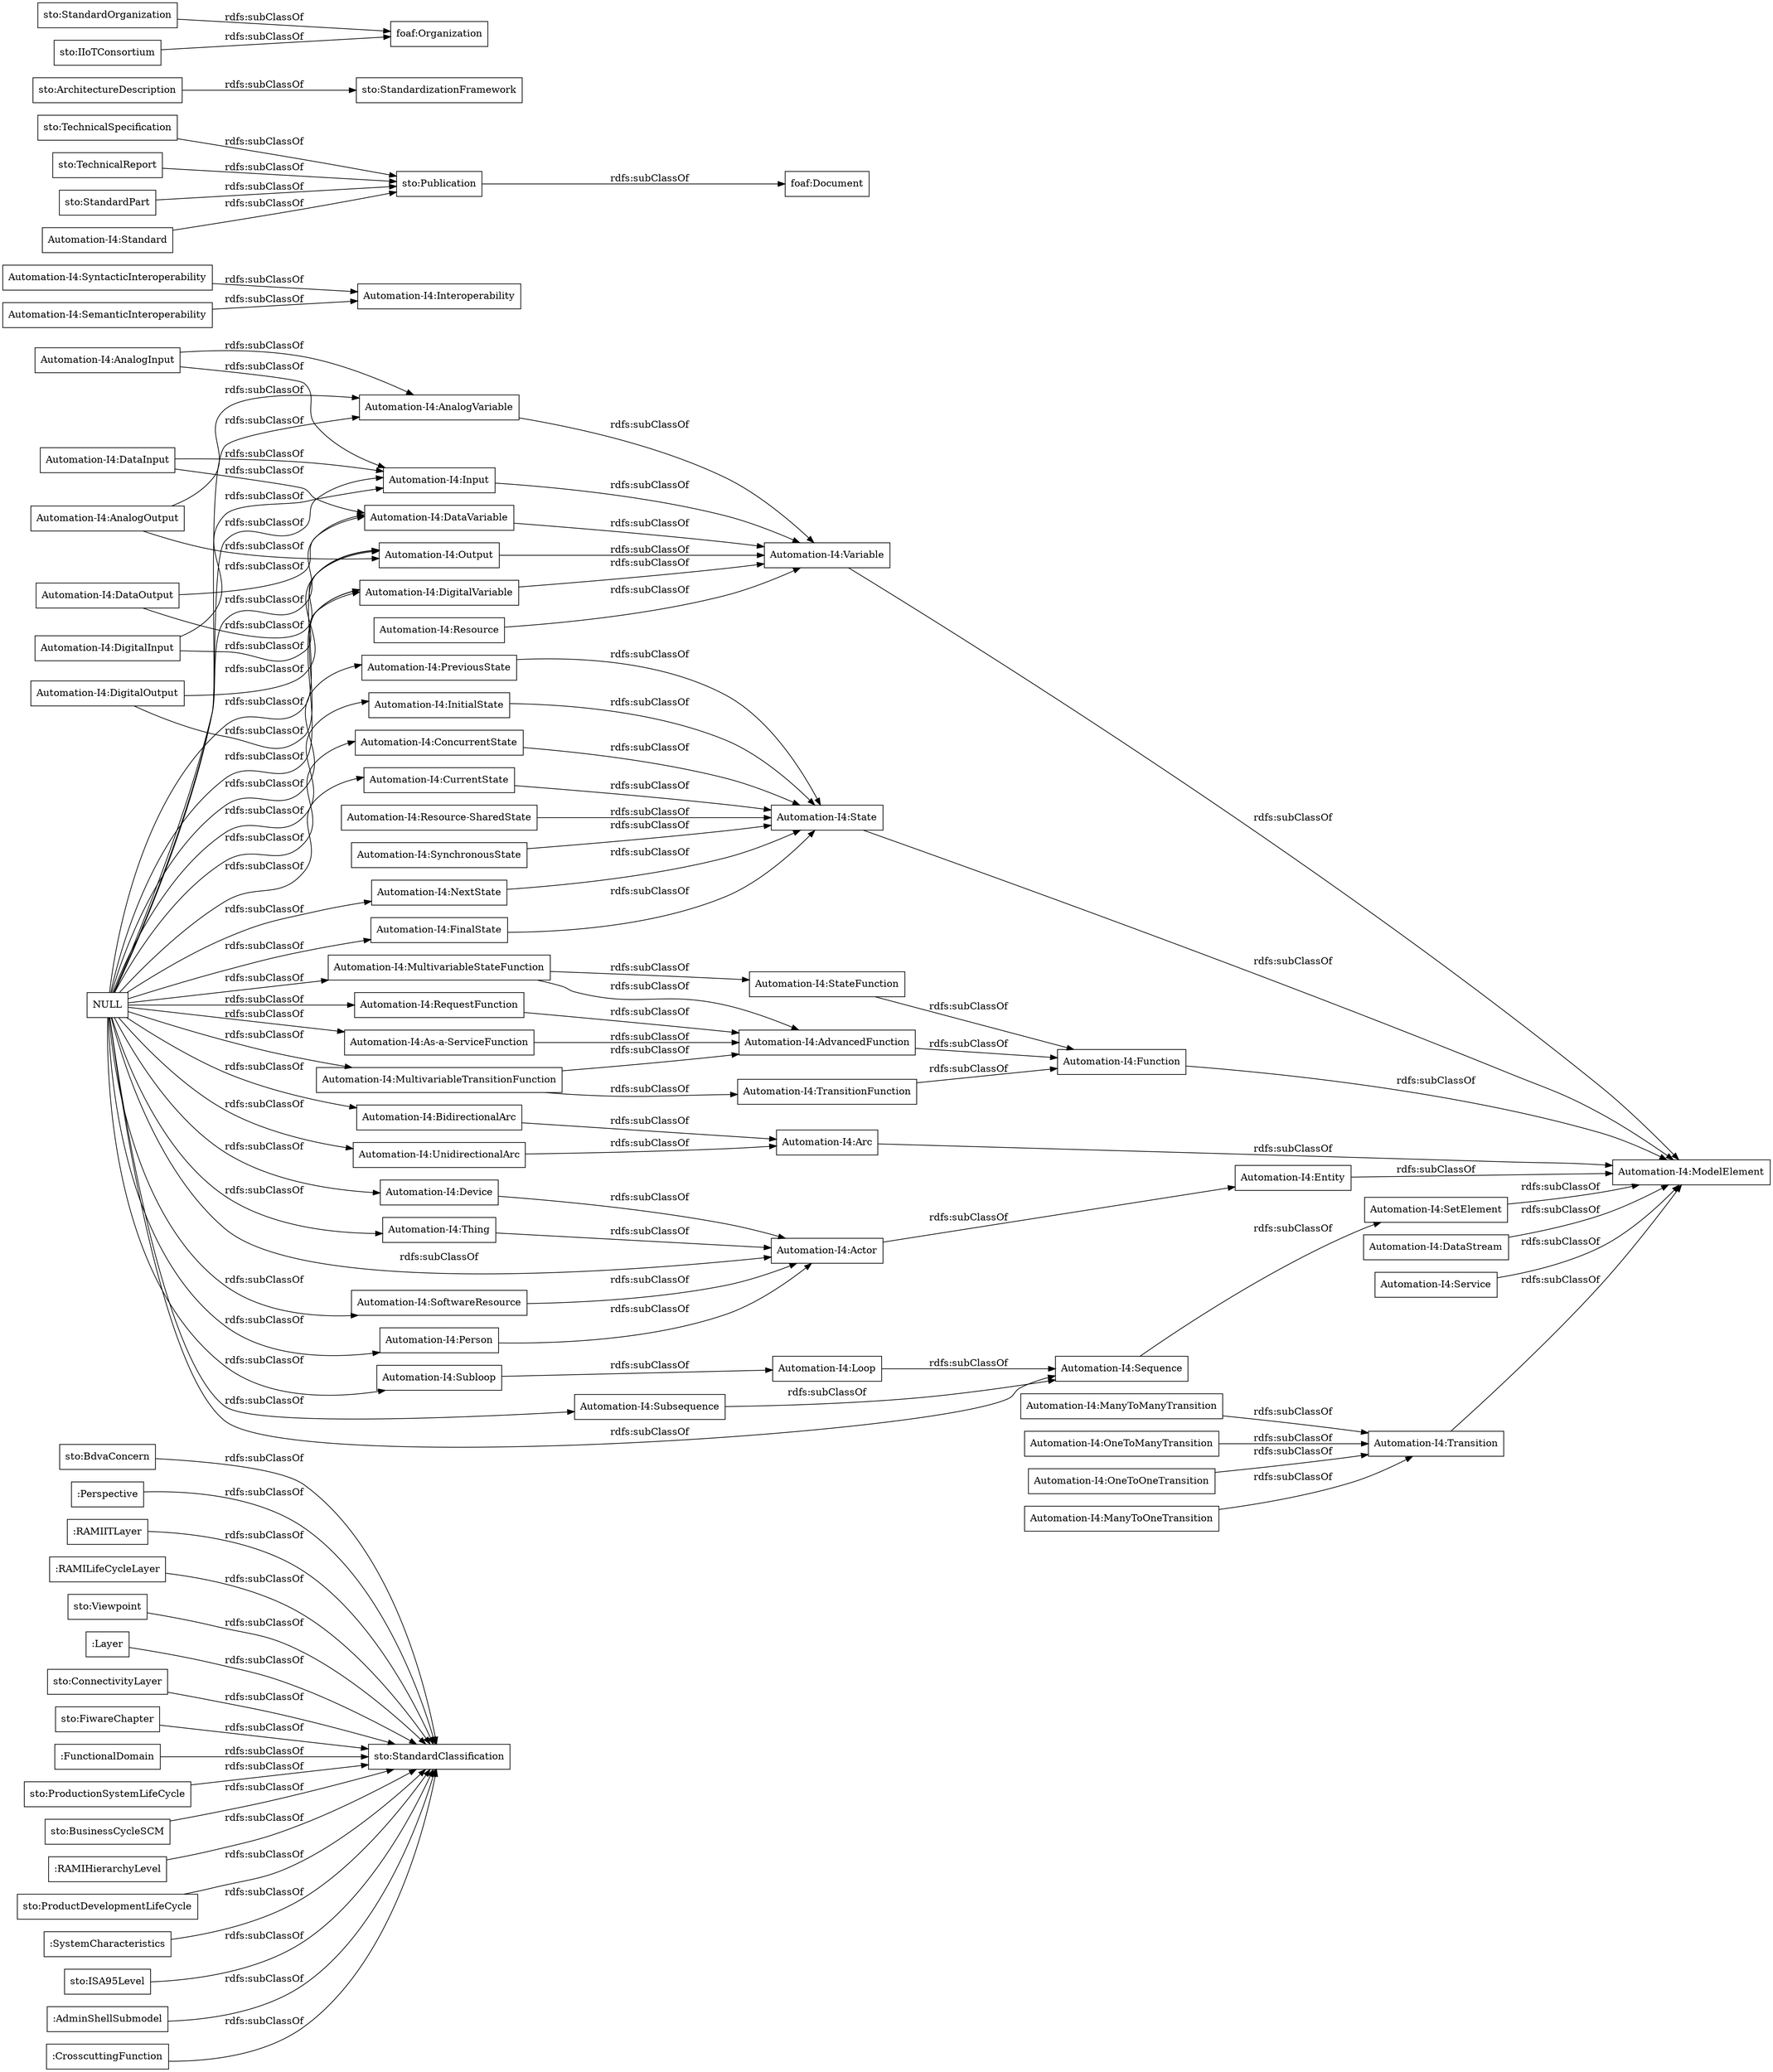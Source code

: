 digraph ar2dtool_diagram { 
rankdir=LR;
size="1000"
node [shape = rectangle, color="black"]; "sto:BdvaConcern" "Automation-I4:Thing" "Automation-I4:Subsequence" "Automation-I4:RequestFunction" "Automation-I4:DigitalVariable" "Automation-I4:DataVariable" "Automation-I4:TransitionFunction" "Automation-I4:SyntacticInteroperability" ":Perspective" "Automation-I4:OneToOneTransition" ":RAMIITLayer" "Automation-I4:Variable" "Automation-I4:DataOutput" "Automation-I4:Device" "Automation-I4:AdvancedFunction" "Automation-I4:AnalogVariable" "Automation-I4:Function" "Automation-I4:NextState" "Automation-I4:SynchronousState" ":RAMILifeCycleLayer" "Automation-I4:FinalState" "sto:TechnicalSpecification" "sto:Viewpoint" ":Layer" "Automation-I4:Subloop" "sto:ConnectivityLayer" "Automation-I4:Entity" "sto:FiwareChapter" "Automation-I4:DataStream" "sto:ArchitectureDescription" ":FunctionalDomain" "Automation-I4:DigitalInput" "sto:StandardClassification" "Automation-I4:AnalogInput" "Automation-I4:PreviousState" "Automation-I4:ConcurrentState" "Automation-I4:BidirectionalArc" "foaf:Document" "sto:TechnicalReport" "Automation-I4:SemanticInteroperability" "Automation-I4:MultivariableStateFunction" "foaf:Organization" "Automation-I4:MultivariableTransitionFunction" "sto:ProductionSystemLifeCycle" "Automation-I4:State" "Automation-I4:InitialState" "Automation-I4:ManyToOneTransition" "Automation-I4:SetElement" "Automation-I4:Arc" "Automation-I4:Sequence" "Automation-I4:Resource-SharedState" "Automation-I4:ManyToManyTransition" "sto:BusinessCycleSCM" "Automation-I4:CurrentState" "sto:StandardOrganization" "Automation-I4:Service" "sto:Publication" ":RAMIHierarchyLevel" "Automation-I4:Loop" "Automation-I4:DataInput" "Automation-I4:SoftwareResource" "sto:StandardPart" "Automation-I4:ModelElement" "Automation-I4:Person" "sto:ProductDevelopmentLifeCycle" "Automation-I4:Input" "sto:StandardizationFramework" "Automation-I4:Resource" "Automation-I4:As-a-ServiceFunction" ":SystemCharacteristics" "Automation-I4:Transition" "Automation-I4:AnalogOutput" "sto:IIoTConsortium" "Automation-I4:Interoperability" "sto:ISA95Level" "Automation-I4:StateFunction" "Automation-I4:UnidirectionalArc" "Automation-I4:Standard" "Automation-I4:DigitalOutput" ":AdminShellSubmodel" "Automation-I4:Output" "Automation-I4:Actor" "Automation-I4:OneToManyTransition" ":CrosscuttingFunction" ; /*classes style*/
	"sto:BusinessCycleSCM" -> "sto:StandardClassification" [ label = "rdfs:subClassOf" ];
	"Automation-I4:MultivariableTransitionFunction" -> "Automation-I4:TransitionFunction" [ label = "rdfs:subClassOf" ];
	"Automation-I4:MultivariableTransitionFunction" -> "Automation-I4:AdvancedFunction" [ label = "rdfs:subClassOf" ];
	"Automation-I4:Subloop" -> "Automation-I4:Loop" [ label = "rdfs:subClassOf" ];
	":AdminShellSubmodel" -> "sto:StandardClassification" [ label = "rdfs:subClassOf" ];
	"Automation-I4:Loop" -> "Automation-I4:Sequence" [ label = "rdfs:subClassOf" ];
	"Automation-I4:DataStream" -> "Automation-I4:ModelElement" [ label = "rdfs:subClassOf" ];
	"Automation-I4:SynchronousState" -> "Automation-I4:State" [ label = "rdfs:subClassOf" ];
	"Automation-I4:NextState" -> "Automation-I4:State" [ label = "rdfs:subClassOf" ];
	"Automation-I4:UnidirectionalArc" -> "Automation-I4:Arc" [ label = "rdfs:subClassOf" ];
	":FunctionalDomain" -> "sto:StandardClassification" [ label = "rdfs:subClassOf" ];
	"sto:ProductDevelopmentLifeCycle" -> "sto:StandardClassification" [ label = "rdfs:subClassOf" ];
	"Automation-I4:Resource" -> "Automation-I4:Variable" [ label = "rdfs:subClassOf" ];
	"Automation-I4:SemanticInteroperability" -> "Automation-I4:Interoperability" [ label = "rdfs:subClassOf" ];
	"Automation-I4:Subsequence" -> "Automation-I4:Sequence" [ label = "rdfs:subClassOf" ];
	"Automation-I4:CurrentState" -> "Automation-I4:State" [ label = "rdfs:subClassOf" ];
	"sto:BdvaConcern" -> "sto:StandardClassification" [ label = "rdfs:subClassOf" ];
	"Automation-I4:AdvancedFunction" -> "Automation-I4:Function" [ label = "rdfs:subClassOf" ];
	"Automation-I4:OneToOneTransition" -> "Automation-I4:Transition" [ label = "rdfs:subClassOf" ];
	"Automation-I4:DigitalVariable" -> "Automation-I4:Variable" [ label = "rdfs:subClassOf" ];
	"Automation-I4:OneToManyTransition" -> "Automation-I4:Transition" [ label = "rdfs:subClassOf" ];
	"Automation-I4:DataVariable" -> "Automation-I4:Variable" [ label = "rdfs:subClassOf" ];
	"sto:ProductionSystemLifeCycle" -> "sto:StandardClassification" [ label = "rdfs:subClassOf" ];
	"sto:Publication" -> "foaf:Document" [ label = "rdfs:subClassOf" ];
	":Layer" -> "sto:StandardClassification" [ label = "rdfs:subClassOf" ];
	"Automation-I4:PreviousState" -> "Automation-I4:State" [ label = "rdfs:subClassOf" ];
	"sto:TechnicalReport" -> "sto:Publication" [ label = "rdfs:subClassOf" ];
	"Automation-I4:TransitionFunction" -> "Automation-I4:Function" [ label = "rdfs:subClassOf" ];
	"Automation-I4:ConcurrentState" -> "Automation-I4:State" [ label = "rdfs:subClassOf" ];
	"Automation-I4:Transition" -> "Automation-I4:ModelElement" [ label = "rdfs:subClassOf" ];
	"Automation-I4:AnalogVariable" -> "Automation-I4:Variable" [ label = "rdfs:subClassOf" ];
	"sto:IIoTConsortium" -> "foaf:Organization" [ label = "rdfs:subClassOf" ];
	"Automation-I4:SyntacticInteroperability" -> "Automation-I4:Interoperability" [ label = "rdfs:subClassOf" ];
	"Automation-I4:AnalogOutput" -> "Automation-I4:Output" [ label = "rdfs:subClassOf" ];
	"Automation-I4:AnalogOutput" -> "Automation-I4:AnalogVariable" [ label = "rdfs:subClassOf" ];
	"Automation-I4:DigitalOutput" -> "Automation-I4:Output" [ label = "rdfs:subClassOf" ];
	"Automation-I4:DigitalOutput" -> "Automation-I4:DigitalVariable" [ label = "rdfs:subClassOf" ];
	"Automation-I4:As-a-ServiceFunction" -> "Automation-I4:AdvancedFunction" [ label = "rdfs:subClassOf" ];
	"Automation-I4:Person" -> "Automation-I4:Actor" [ label = "rdfs:subClassOf" ];
	"sto:StandardOrganization" -> "foaf:Organization" [ label = "rdfs:subClassOf" ];
	"Automation-I4:Service" -> "Automation-I4:ModelElement" [ label = "rdfs:subClassOf" ];
	"sto:ConnectivityLayer" -> "sto:StandardClassification" [ label = "rdfs:subClassOf" ];
	"Automation-I4:FinalState" -> "Automation-I4:State" [ label = "rdfs:subClassOf" ];
	"sto:FiwareChapter" -> "sto:StandardClassification" [ label = "rdfs:subClassOf" ];
	"Automation-I4:DigitalInput" -> "Automation-I4:Input" [ label = "rdfs:subClassOf" ];
	"Automation-I4:DigitalInput" -> "Automation-I4:DigitalVariable" [ label = "rdfs:subClassOf" ];
	"NULL" -> "Automation-I4:DataVariable" [ label = "rdfs:subClassOf" ];
	"NULL" -> "Automation-I4:SoftwareResource" [ label = "rdfs:subClassOf" ];
	"NULL" -> "Automation-I4:PreviousState" [ label = "rdfs:subClassOf" ];
	"NULL" -> "Automation-I4:Device" [ label = "rdfs:subClassOf" ];
	"NULL" -> "Automation-I4:ConcurrentState" [ label = "rdfs:subClassOf" ];
	"NULL" -> "Automation-I4:As-a-ServiceFunction" [ label = "rdfs:subClassOf" ];
	"NULL" -> "Automation-I4:UnidirectionalArc" [ label = "rdfs:subClassOf" ];
	"NULL" -> "Automation-I4:Person" [ label = "rdfs:subClassOf" ];
	"NULL" -> "Automation-I4:Actor" [ label = "rdfs:subClassOf" ];
	"NULL" -> "Automation-I4:InitialState" [ label = "rdfs:subClassOf" ];
	"NULL" -> "Automation-I4:MultivariableTransitionFunction" [ label = "rdfs:subClassOf" ];
	"NULL" -> "Automation-I4:Thing" [ label = "rdfs:subClassOf" ];
	"NULL" -> "Automation-I4:Subloop" [ label = "rdfs:subClassOf" ];
	"NULL" -> "Automation-I4:NextState" [ label = "rdfs:subClassOf" ];
	"NULL" -> "Automation-I4:DigitalVariable" [ label = "rdfs:subClassOf" ];
	"NULL" -> "Automation-I4:Sequence" [ label = "rdfs:subClassOf" ];
	"NULL" -> "Automation-I4:Input" [ label = "rdfs:subClassOf" ];
	"NULL" -> "Automation-I4:Output" [ label = "rdfs:subClassOf" ];
	"NULL" -> "Automation-I4:AnalogVariable" [ label = "rdfs:subClassOf" ];
	"NULL" -> "Automation-I4:MultivariableStateFunction" [ label = "rdfs:subClassOf" ];
	"NULL" -> "Automation-I4:BidirectionalArc" [ label = "rdfs:subClassOf" ];
	"NULL" -> "Automation-I4:CurrentState" [ label = "rdfs:subClassOf" ];
	"NULL" -> "Automation-I4:FinalState" [ label = "rdfs:subClassOf" ];
	"NULL" -> "Automation-I4:RequestFunction" [ label = "rdfs:subClassOf" ];
	"NULL" -> "Automation-I4:Subsequence" [ label = "rdfs:subClassOf" ];
	":RAMIHierarchyLevel" -> "sto:StandardClassification" [ label = "rdfs:subClassOf" ];
	":Perspective" -> "sto:StandardClassification" [ label = "rdfs:subClassOf" ];
	"sto:StandardPart" -> "sto:Publication" [ label = "rdfs:subClassOf" ];
	"Automation-I4:Entity" -> "Automation-I4:ModelElement" [ label = "rdfs:subClassOf" ];
	"Automation-I4:RequestFunction" -> "Automation-I4:AdvancedFunction" [ label = "rdfs:subClassOf" ];
	"Automation-I4:Output" -> "Automation-I4:Variable" [ label = "rdfs:subClassOf" ];
	":RAMILifeCycleLayer" -> "sto:StandardClassification" [ label = "rdfs:subClassOf" ];
	"Automation-I4:StateFunction" -> "Automation-I4:Function" [ label = "rdfs:subClassOf" ];
	"Automation-I4:Function" -> "Automation-I4:ModelElement" [ label = "rdfs:subClassOf" ];
	":SystemCharacteristics" -> "sto:StandardClassification" [ label = "rdfs:subClassOf" ];
	"Automation-I4:AnalogInput" -> "Automation-I4:Input" [ label = "rdfs:subClassOf" ];
	"Automation-I4:AnalogInput" -> "Automation-I4:AnalogVariable" [ label = "rdfs:subClassOf" ];
	"Automation-I4:Device" -> "Automation-I4:Actor" [ label = "rdfs:subClassOf" ];
	"Automation-I4:ManyToOneTransition" -> "Automation-I4:Transition" [ label = "rdfs:subClassOf" ];
	"Automation-I4:InitialState" -> "Automation-I4:State" [ label = "rdfs:subClassOf" ];
	"Automation-I4:Input" -> "Automation-I4:Variable" [ label = "rdfs:subClassOf" ];
	"Automation-I4:State" -> "Automation-I4:ModelElement" [ label = "rdfs:subClassOf" ];
	"Automation-I4:Actor" -> "Automation-I4:Entity" [ label = "rdfs:subClassOf" ];
	":RAMIITLayer" -> "sto:StandardClassification" [ label = "rdfs:subClassOf" ];
	"Automation-I4:SoftwareResource" -> "Automation-I4:Actor" [ label = "rdfs:subClassOf" ];
	"Automation-I4:DataInput" -> "Automation-I4:Input" [ label = "rdfs:subClassOf" ];
	"Automation-I4:DataInput" -> "Automation-I4:DataVariable" [ label = "rdfs:subClassOf" ];
	"sto:ArchitectureDescription" -> "sto:StandardizationFramework" [ label = "rdfs:subClassOf" ];
	"Automation-I4:Sequence" -> "Automation-I4:SetElement" [ label = "rdfs:subClassOf" ];
	"Automation-I4:MultivariableStateFunction" -> "Automation-I4:StateFunction" [ label = "rdfs:subClassOf" ];
	"Automation-I4:MultivariableStateFunction" -> "Automation-I4:AdvancedFunction" [ label = "rdfs:subClassOf" ];
	"Automation-I4:BidirectionalArc" -> "Automation-I4:Arc" [ label = "rdfs:subClassOf" ];
	"Automation-I4:SetElement" -> "Automation-I4:ModelElement" [ label = "rdfs:subClassOf" ];
	"Automation-I4:Standard" -> "sto:Publication" [ label = "rdfs:subClassOf" ];
	"Automation-I4:Variable" -> "Automation-I4:ModelElement" [ label = "rdfs:subClassOf" ];
	"sto:Viewpoint" -> "sto:StandardClassification" [ label = "rdfs:subClassOf" ];
	":CrosscuttingFunction" -> "sto:StandardClassification" [ label = "rdfs:subClassOf" ];
	"Automation-I4:DataOutput" -> "Automation-I4:Output" [ label = "rdfs:subClassOf" ];
	"Automation-I4:DataOutput" -> "Automation-I4:DataVariable" [ label = "rdfs:subClassOf" ];
	"Automation-I4:Arc" -> "Automation-I4:ModelElement" [ label = "rdfs:subClassOf" ];
	"sto:ISA95Level" -> "sto:StandardClassification" [ label = "rdfs:subClassOf" ];
	"Automation-I4:Resource-SharedState" -> "Automation-I4:State" [ label = "rdfs:subClassOf" ];
	"sto:TechnicalSpecification" -> "sto:Publication" [ label = "rdfs:subClassOf" ];
	"Automation-I4:Thing" -> "Automation-I4:Actor" [ label = "rdfs:subClassOf" ];
	"Automation-I4:ManyToManyTransition" -> "Automation-I4:Transition" [ label = "rdfs:subClassOf" ];

}
